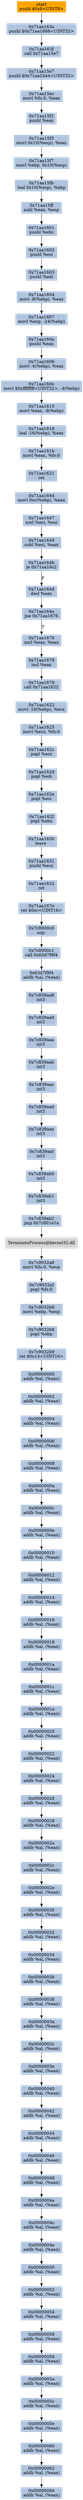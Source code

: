 digraph G {
node[shape=rectangle,style=filled,fillcolor=lightsteelblue,color=lightsteelblue]
bgcolor="transparent"
a0x71aa1638pushl_0x8UINT8[label="start\npushl $0x8<UINT8>",color="lightgrey",fillcolor="orange"];
a0x71aa163apushl_0x71aa1688UINT32[label="0x71aa163a\npushl $0x71aa1688<UINT32>"];
a0x71aa163fcall_0x71aa15e7[label="0x71aa163f\ncall 0x71aa15e7"];
a0x71aa15e7pushl_0x71aa2444UINT32[label="0x71aa15e7\npushl $0x71aa2444<UINT32>"];
a0x71aa15ecmovl_fs_0_eax[label="0x71aa15ec\nmovl %fs:0, %eax"];
a0x71aa15f2pushl_eax[label="0x71aa15f2\npushl %eax"];
a0x71aa15f3movl_0x10esp__eax[label="0x71aa15f3\nmovl 0x10(%esp), %eax"];
a0x71aa15f7movl_ebp_0x10esp_[label="0x71aa15f7\nmovl %ebp, 0x10(%esp)"];
a0x71aa15fbleal_0x10esp__ebp[label="0x71aa15fb\nleal 0x10(%esp), %ebp"];
a0x71aa15ffsubl_eax_esp[label="0x71aa15ff\nsubl %eax, %esp"];
a0x71aa1601pushl_ebx[label="0x71aa1601\npushl %ebx"];
a0x71aa1602pushl_esi[label="0x71aa1602\npushl %esi"];
a0x71aa1603pushl_edi[label="0x71aa1603\npushl %edi"];
a0x71aa1604movl__8ebp__eax[label="0x71aa1604\nmovl -8(%ebp), %eax"];
a0x71aa1607movl_esp__24ebp_[label="0x71aa1607\nmovl %esp, -24(%ebp)"];
a0x71aa160apushl_eax[label="0x71aa160a\npushl %eax"];
a0x71aa160bmovl__4ebp__eax[label="0x71aa160b\nmovl -4(%ebp), %eax"];
a0x71aa160emovl_0xffffffffUINT32__4ebp_[label="0x71aa160e\nmovl $0xffffffff<UINT32>, -4(%ebp)"];
a0x71aa1615movl_eax__8ebp_[label="0x71aa1615\nmovl %eax, -8(%ebp)"];
a0x71aa1618leal__16ebp__eax[label="0x71aa1618\nleal -16(%ebp), %eax"];
a0x71aa161bmovl_eax_fs_0[label="0x71aa161b\nmovl %eax, %fs:0"];
a0x71aa1621ret[label="0x71aa1621\nret"];
a0x71aa1644movl_0xcebp__eax[label="0x71aa1644\nmovl 0xc(%ebp), %eax"];
a0x71aa1647xorl_esi_esi[label="0x71aa1647\nxorl %esi, %esi"];
a0x71aa1649subl_esi_eax[label="0x71aa1649\nsubl %esi, %eax"];
a0x71aa164bje_0x71aa16c2[label="0x71aa164b\nje 0x71aa16c2"];
a0x71aa164ddecl_eax[label="0x71aa164d\ndecl %eax"];
a0x71aa164ejne_0x71aa1676[label="0x71aa164e\njne 0x71aa1676"];
a0x71aa1676xorl_eax_eax[label="0x71aa1676\nxorl %eax, %eax"];
a0x71aa1678incl_eax[label="0x71aa1678\nincl %eax"];
a0x71aa1679call_0x71aa1622[label="0x71aa1679\ncall 0x71aa1622"];
a0x71aa1622movl__16ebp__ecx[label="0x71aa1622\nmovl -16(%ebp), %ecx"];
a0x71aa1625movl_ecx_fs_0[label="0x71aa1625\nmovl %ecx, %fs:0"];
a0x71aa162cpopl_ecx[label="0x71aa162c\npopl %ecx"];
a0x71aa162dpopl_edi[label="0x71aa162d\npopl %edi"];
a0x71aa162epopl_esi[label="0x71aa162e\npopl %esi"];
a0x71aa162fpopl_ebx[label="0x71aa162f\npopl %ebx"];
a0x71aa1630leave_[label="0x71aa1630\nleave "];
a0x71aa1631pushl_ecx[label="0x71aa1631\npushl %ecx"];
a0x71aa1632ret[label="0x71aa1632\nret"];
a0x71aa167eret_0xcUINT16[label="0x71aa167e\nret $0xc<UINT16>"];
a0x7c8000c0nop_[label="0x7c8000c0\nnop "];
a0x7c8000c1call_0x63d7f9f4[label="0x7c8000c1\ncall 0x63d7f9f4"];
a0x63d7f9f4addb_al_eax_[label="0x63d7f9f4\naddb %al, (%eax)"];
a0x7c839aa8int3_[label="0x7c839aa8\nint3 "];
a0x7c839aa9int3_[label="0x7c839aa9\nint3 "];
a0x7c839aaaint3_[label="0x7c839aaa\nint3 "];
a0x7c839aabint3_[label="0x7c839aab\nint3 "];
a0x7c839aacint3_[label="0x7c839aac\nint3 "];
a0x7c839aadint3_[label="0x7c839aad\nint3 "];
a0x7c839aaeint3_[label="0x7c839aae\nint3 "];
a0x7c839aafint3_[label="0x7c839aaf\nint3 "];
a0x7c839ab0int3_[label="0x7c839ab0\nint3 "];
a0x7c839ab1int3_[label="0x7c839ab1\nint3 "];
a0x7c839ab2jmp_0x7c801e1a[label="0x7c839ab2\njmp 0x7c801e1a"];
TerminateProcess_kernel32_dll[label="TerminateProcess@kernel32.dll",color="lightgrey",fillcolor="lightgrey"];
a0x7c9032a8movl_fs_0_esp[label="0x7c9032a8\nmovl %fs:0, %esp"];
a0x7c9032afpopl_fs_0[label="0x7c9032af\npopl %fs:0"];
a0x7c9032b6movl_ebp_esp[label="0x7c9032b6\nmovl %ebp, %esp"];
a0x7c9032b8popl_ebp[label="0x7c9032b8\npopl %ebp"];
a0x7c9032b9ret_0x14UINT16[label="0x7c9032b9\nret $0x14<UINT16>"];
a0x00000000addb_al_eax_[label="0x00000000\naddb %al, (%eax)"];
a0x00000002addb_al_eax_[label="0x00000002\naddb %al, (%eax)"];
a0x00000004addb_al_eax_[label="0x00000004\naddb %al, (%eax)"];
a0x00000006addb_al_eax_[label="0x00000006\naddb %al, (%eax)"];
a0x00000008addb_al_eax_[label="0x00000008\naddb %al, (%eax)"];
a0x0000000aaddb_al_eax_[label="0x0000000a\naddb %al, (%eax)"];
a0x0000000caddb_al_eax_[label="0x0000000c\naddb %al, (%eax)"];
a0x0000000eaddb_al_eax_[label="0x0000000e\naddb %al, (%eax)"];
a0x00000010addb_al_eax_[label="0x00000010\naddb %al, (%eax)"];
a0x00000012addb_al_eax_[label="0x00000012\naddb %al, (%eax)"];
a0x00000014addb_al_eax_[label="0x00000014\naddb %al, (%eax)"];
a0x00000016addb_al_eax_[label="0x00000016\naddb %al, (%eax)"];
a0x00000018addb_al_eax_[label="0x00000018\naddb %al, (%eax)"];
a0x0000001aaddb_al_eax_[label="0x0000001a\naddb %al, (%eax)"];
a0x0000001caddb_al_eax_[label="0x0000001c\naddb %al, (%eax)"];
a0x0000001eaddb_al_eax_[label="0x0000001e\naddb %al, (%eax)"];
a0x00000020addb_al_eax_[label="0x00000020\naddb %al, (%eax)"];
a0x00000022addb_al_eax_[label="0x00000022\naddb %al, (%eax)"];
a0x00000024addb_al_eax_[label="0x00000024\naddb %al, (%eax)"];
a0x00000026addb_al_eax_[label="0x00000026\naddb %al, (%eax)"];
a0x00000028addb_al_eax_[label="0x00000028\naddb %al, (%eax)"];
a0x0000002aaddb_al_eax_[label="0x0000002a\naddb %al, (%eax)"];
a0x0000002caddb_al_eax_[label="0x0000002c\naddb %al, (%eax)"];
a0x0000002eaddb_al_eax_[label="0x0000002e\naddb %al, (%eax)"];
a0x00000030addb_al_eax_[label="0x00000030\naddb %al, (%eax)"];
a0x00000032addb_al_eax_[label="0x00000032\naddb %al, (%eax)"];
a0x00000034addb_al_eax_[label="0x00000034\naddb %al, (%eax)"];
a0x00000036addb_al_eax_[label="0x00000036\naddb %al, (%eax)"];
a0x00000038addb_al_eax_[label="0x00000038\naddb %al, (%eax)"];
a0x0000003aaddb_al_eax_[label="0x0000003a\naddb %al, (%eax)"];
a0x0000003caddb_al_eax_[label="0x0000003c\naddb %al, (%eax)"];
a0x0000003eaddb_al_eax_[label="0x0000003e\naddb %al, (%eax)"];
a0x00000040addb_al_eax_[label="0x00000040\naddb %al, (%eax)"];
a0x00000042addb_al_eax_[label="0x00000042\naddb %al, (%eax)"];
a0x00000044addb_al_eax_[label="0x00000044\naddb %al, (%eax)"];
a0x00000046addb_al_eax_[label="0x00000046\naddb %al, (%eax)"];
a0x00000048addb_al_eax_[label="0x00000048\naddb %al, (%eax)"];
a0x0000004aaddb_al_eax_[label="0x0000004a\naddb %al, (%eax)"];
a0x0000004caddb_al_eax_[label="0x0000004c\naddb %al, (%eax)"];
a0x0000004eaddb_al_eax_[label="0x0000004e\naddb %al, (%eax)"];
a0x00000050addb_al_eax_[label="0x00000050\naddb %al, (%eax)"];
a0x00000052addb_al_eax_[label="0x00000052\naddb %al, (%eax)"];
a0x00000054addb_al_eax_[label="0x00000054\naddb %al, (%eax)"];
a0x00000056addb_al_eax_[label="0x00000056\naddb %al, (%eax)"];
a0x00000058addb_al_eax_[label="0x00000058\naddb %al, (%eax)"];
a0x0000005aaddb_al_eax_[label="0x0000005a\naddb %al, (%eax)"];
a0x0000005caddb_al_eax_[label="0x0000005c\naddb %al, (%eax)"];
a0x0000005eaddb_al_eax_[label="0x0000005e\naddb %al, (%eax)"];
a0x00000060addb_al_eax_[label="0x00000060\naddb %al, (%eax)"];
a0x00000062addb_al_eax_[label="0x00000062\naddb %al, (%eax)"];
a0x00000064addb_al_eax_[label="0x00000064\naddb %al, (%eax)"];
a0x71aa1638pushl_0x8UINT8 -> a0x71aa163apushl_0x71aa1688UINT32 [color="#000000"];
a0x71aa163apushl_0x71aa1688UINT32 -> a0x71aa163fcall_0x71aa15e7 [color="#000000"];
a0x71aa163fcall_0x71aa15e7 -> a0x71aa15e7pushl_0x71aa2444UINT32 [color="#000000"];
a0x71aa15e7pushl_0x71aa2444UINT32 -> a0x71aa15ecmovl_fs_0_eax [color="#000000"];
a0x71aa15ecmovl_fs_0_eax -> a0x71aa15f2pushl_eax [color="#000000"];
a0x71aa15f2pushl_eax -> a0x71aa15f3movl_0x10esp__eax [color="#000000"];
a0x71aa15f3movl_0x10esp__eax -> a0x71aa15f7movl_ebp_0x10esp_ [color="#000000"];
a0x71aa15f7movl_ebp_0x10esp_ -> a0x71aa15fbleal_0x10esp__ebp [color="#000000"];
a0x71aa15fbleal_0x10esp__ebp -> a0x71aa15ffsubl_eax_esp [color="#000000"];
a0x71aa15ffsubl_eax_esp -> a0x71aa1601pushl_ebx [color="#000000"];
a0x71aa1601pushl_ebx -> a0x71aa1602pushl_esi [color="#000000"];
a0x71aa1602pushl_esi -> a0x71aa1603pushl_edi [color="#000000"];
a0x71aa1603pushl_edi -> a0x71aa1604movl__8ebp__eax [color="#000000"];
a0x71aa1604movl__8ebp__eax -> a0x71aa1607movl_esp__24ebp_ [color="#000000"];
a0x71aa1607movl_esp__24ebp_ -> a0x71aa160apushl_eax [color="#000000"];
a0x71aa160apushl_eax -> a0x71aa160bmovl__4ebp__eax [color="#000000"];
a0x71aa160bmovl__4ebp__eax -> a0x71aa160emovl_0xffffffffUINT32__4ebp_ [color="#000000"];
a0x71aa160emovl_0xffffffffUINT32__4ebp_ -> a0x71aa1615movl_eax__8ebp_ [color="#000000"];
a0x71aa1615movl_eax__8ebp_ -> a0x71aa1618leal__16ebp__eax [color="#000000"];
a0x71aa1618leal__16ebp__eax -> a0x71aa161bmovl_eax_fs_0 [color="#000000"];
a0x71aa161bmovl_eax_fs_0 -> a0x71aa1621ret [color="#000000"];
a0x71aa1621ret -> a0x71aa1644movl_0xcebp__eax [color="#000000"];
a0x71aa1644movl_0xcebp__eax -> a0x71aa1647xorl_esi_esi [color="#000000"];
a0x71aa1647xorl_esi_esi -> a0x71aa1649subl_esi_eax [color="#000000"];
a0x71aa1649subl_esi_eax -> a0x71aa164bje_0x71aa16c2 [color="#000000"];
a0x71aa164bje_0x71aa16c2 -> a0x71aa164ddecl_eax [color="#000000",label="F"];
a0x71aa164ddecl_eax -> a0x71aa164ejne_0x71aa1676 [color="#000000"];
a0x71aa164ejne_0x71aa1676 -> a0x71aa1676xorl_eax_eax [color="#000000",label="T"];
a0x71aa1676xorl_eax_eax -> a0x71aa1678incl_eax [color="#000000"];
a0x71aa1678incl_eax -> a0x71aa1679call_0x71aa1622 [color="#000000"];
a0x71aa1679call_0x71aa1622 -> a0x71aa1622movl__16ebp__ecx [color="#000000"];
a0x71aa1622movl__16ebp__ecx -> a0x71aa1625movl_ecx_fs_0 [color="#000000"];
a0x71aa1625movl_ecx_fs_0 -> a0x71aa162cpopl_ecx [color="#000000"];
a0x71aa162cpopl_ecx -> a0x71aa162dpopl_edi [color="#000000"];
a0x71aa162dpopl_edi -> a0x71aa162epopl_esi [color="#000000"];
a0x71aa162epopl_esi -> a0x71aa162fpopl_ebx [color="#000000"];
a0x71aa162fpopl_ebx -> a0x71aa1630leave_ [color="#000000"];
a0x71aa1630leave_ -> a0x71aa1631pushl_ecx [color="#000000"];
a0x71aa1631pushl_ecx -> a0x71aa1632ret [color="#000000"];
a0x71aa1632ret -> a0x71aa167eret_0xcUINT16 [color="#000000"];
a0x71aa167eret_0xcUINT16 -> a0x7c8000c0nop_ [color="#000000"];
a0x7c8000c0nop_ -> a0x7c8000c1call_0x63d7f9f4 [color="#000000"];
a0x7c8000c1call_0x63d7f9f4 -> a0x63d7f9f4addb_al_eax_ [color="#000000"];
a0x63d7f9f4addb_al_eax_ -> a0x7c839aa8int3_ [color="#000000"];
a0x7c839aa8int3_ -> a0x7c839aa9int3_ [color="#000000"];
a0x7c839aa9int3_ -> a0x7c839aaaint3_ [color="#000000"];
a0x7c839aaaint3_ -> a0x7c839aabint3_ [color="#000000"];
a0x7c839aabint3_ -> a0x7c839aacint3_ [color="#000000"];
a0x7c839aacint3_ -> a0x7c839aadint3_ [color="#000000"];
a0x7c839aadint3_ -> a0x7c839aaeint3_ [color="#000000"];
a0x7c839aaeint3_ -> a0x7c839aafint3_ [color="#000000"];
a0x7c839aafint3_ -> a0x7c839ab0int3_ [color="#000000"];
a0x7c839ab0int3_ -> a0x7c839ab1int3_ [color="#000000"];
a0x7c839ab1int3_ -> a0x7c839ab2jmp_0x7c801e1a [color="#000000"];
a0x7c839ab2jmp_0x7c801e1a -> TerminateProcess_kernel32_dll [color="#000000"];
TerminateProcess_kernel32_dll -> a0x7c9032a8movl_fs_0_esp [color="#000000"];
a0x7c9032a8movl_fs_0_esp -> a0x7c9032afpopl_fs_0 [color="#000000"];
a0x7c9032afpopl_fs_0 -> a0x7c9032b6movl_ebp_esp [color="#000000"];
a0x7c9032b6movl_ebp_esp -> a0x7c9032b8popl_ebp [color="#000000"];
a0x7c9032b8popl_ebp -> a0x7c9032b9ret_0x14UINT16 [color="#000000"];
a0x7c9032b9ret_0x14UINT16 -> a0x00000000addb_al_eax_ [color="#000000"];
a0x00000000addb_al_eax_ -> a0x00000002addb_al_eax_ [color="#000000"];
a0x00000002addb_al_eax_ -> a0x00000004addb_al_eax_ [color="#000000"];
a0x00000004addb_al_eax_ -> a0x00000006addb_al_eax_ [color="#000000"];
a0x00000006addb_al_eax_ -> a0x00000008addb_al_eax_ [color="#000000"];
a0x00000008addb_al_eax_ -> a0x0000000aaddb_al_eax_ [color="#000000"];
a0x0000000aaddb_al_eax_ -> a0x0000000caddb_al_eax_ [color="#000000"];
a0x0000000caddb_al_eax_ -> a0x0000000eaddb_al_eax_ [color="#000000"];
a0x0000000eaddb_al_eax_ -> a0x00000010addb_al_eax_ [color="#000000"];
a0x00000010addb_al_eax_ -> a0x00000012addb_al_eax_ [color="#000000"];
a0x00000012addb_al_eax_ -> a0x00000014addb_al_eax_ [color="#000000"];
a0x00000014addb_al_eax_ -> a0x00000016addb_al_eax_ [color="#000000"];
a0x00000016addb_al_eax_ -> a0x00000018addb_al_eax_ [color="#000000"];
a0x00000018addb_al_eax_ -> a0x0000001aaddb_al_eax_ [color="#000000"];
a0x0000001aaddb_al_eax_ -> a0x0000001caddb_al_eax_ [color="#000000"];
a0x0000001caddb_al_eax_ -> a0x0000001eaddb_al_eax_ [color="#000000"];
a0x0000001eaddb_al_eax_ -> a0x00000020addb_al_eax_ [color="#000000"];
a0x00000020addb_al_eax_ -> a0x00000022addb_al_eax_ [color="#000000"];
a0x00000022addb_al_eax_ -> a0x00000024addb_al_eax_ [color="#000000"];
a0x00000024addb_al_eax_ -> a0x00000026addb_al_eax_ [color="#000000"];
a0x00000026addb_al_eax_ -> a0x00000028addb_al_eax_ [color="#000000"];
a0x00000028addb_al_eax_ -> a0x0000002aaddb_al_eax_ [color="#000000"];
a0x0000002aaddb_al_eax_ -> a0x0000002caddb_al_eax_ [color="#000000"];
a0x0000002caddb_al_eax_ -> a0x0000002eaddb_al_eax_ [color="#000000"];
a0x0000002eaddb_al_eax_ -> a0x00000030addb_al_eax_ [color="#000000"];
a0x00000030addb_al_eax_ -> a0x00000032addb_al_eax_ [color="#000000"];
a0x00000032addb_al_eax_ -> a0x00000034addb_al_eax_ [color="#000000"];
a0x00000034addb_al_eax_ -> a0x00000036addb_al_eax_ [color="#000000"];
a0x00000036addb_al_eax_ -> a0x00000038addb_al_eax_ [color="#000000"];
a0x00000038addb_al_eax_ -> a0x0000003aaddb_al_eax_ [color="#000000"];
a0x0000003aaddb_al_eax_ -> a0x0000003caddb_al_eax_ [color="#000000"];
a0x0000003caddb_al_eax_ -> a0x0000003eaddb_al_eax_ [color="#000000"];
a0x0000003eaddb_al_eax_ -> a0x00000040addb_al_eax_ [color="#000000"];
a0x00000040addb_al_eax_ -> a0x00000042addb_al_eax_ [color="#000000"];
a0x00000042addb_al_eax_ -> a0x00000044addb_al_eax_ [color="#000000"];
a0x00000044addb_al_eax_ -> a0x00000046addb_al_eax_ [color="#000000"];
a0x00000046addb_al_eax_ -> a0x00000048addb_al_eax_ [color="#000000"];
a0x00000048addb_al_eax_ -> a0x0000004aaddb_al_eax_ [color="#000000"];
a0x0000004aaddb_al_eax_ -> a0x0000004caddb_al_eax_ [color="#000000"];
a0x0000004caddb_al_eax_ -> a0x0000004eaddb_al_eax_ [color="#000000"];
a0x0000004eaddb_al_eax_ -> a0x00000050addb_al_eax_ [color="#000000"];
a0x00000050addb_al_eax_ -> a0x00000052addb_al_eax_ [color="#000000"];
a0x00000052addb_al_eax_ -> a0x00000054addb_al_eax_ [color="#000000"];
a0x00000054addb_al_eax_ -> a0x00000056addb_al_eax_ [color="#000000"];
a0x00000056addb_al_eax_ -> a0x00000058addb_al_eax_ [color="#000000"];
a0x00000058addb_al_eax_ -> a0x0000005aaddb_al_eax_ [color="#000000"];
a0x0000005aaddb_al_eax_ -> a0x0000005caddb_al_eax_ [color="#000000"];
a0x0000005caddb_al_eax_ -> a0x0000005eaddb_al_eax_ [color="#000000"];
a0x0000005eaddb_al_eax_ -> a0x00000060addb_al_eax_ [color="#000000"];
a0x00000060addb_al_eax_ -> a0x00000062addb_al_eax_ [color="#000000"];
a0x00000062addb_al_eax_ -> a0x00000064addb_al_eax_ [color="#000000"];
}
